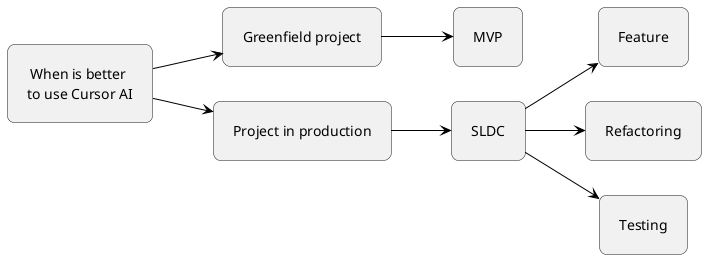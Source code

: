 @startuml

skinparam backgroundColor transparent
skinparam RoundCorner 15
skinparam Padding 10
skinparam defaultTextAlignment center
skinparam ArrowColor black

left to right direction

rectangle "When is better \nto use Cursor AI" as project
rectangle "Greenfield project" as greenfield
rectangle "Project in production" as prodution 
rectangle "MVP" as mvp
rectangle "SLDC" as sldc
rectangle "Feature" as feature
rectangle "Refactoring" as refactoring 
rectangle "Testing" as testing 

project --> greenfield
project --> prodution

greenfield --> mvp

prodution --> sldc
sldc --> feature
sldc --> refactoring
sldc --> testing

@enduml